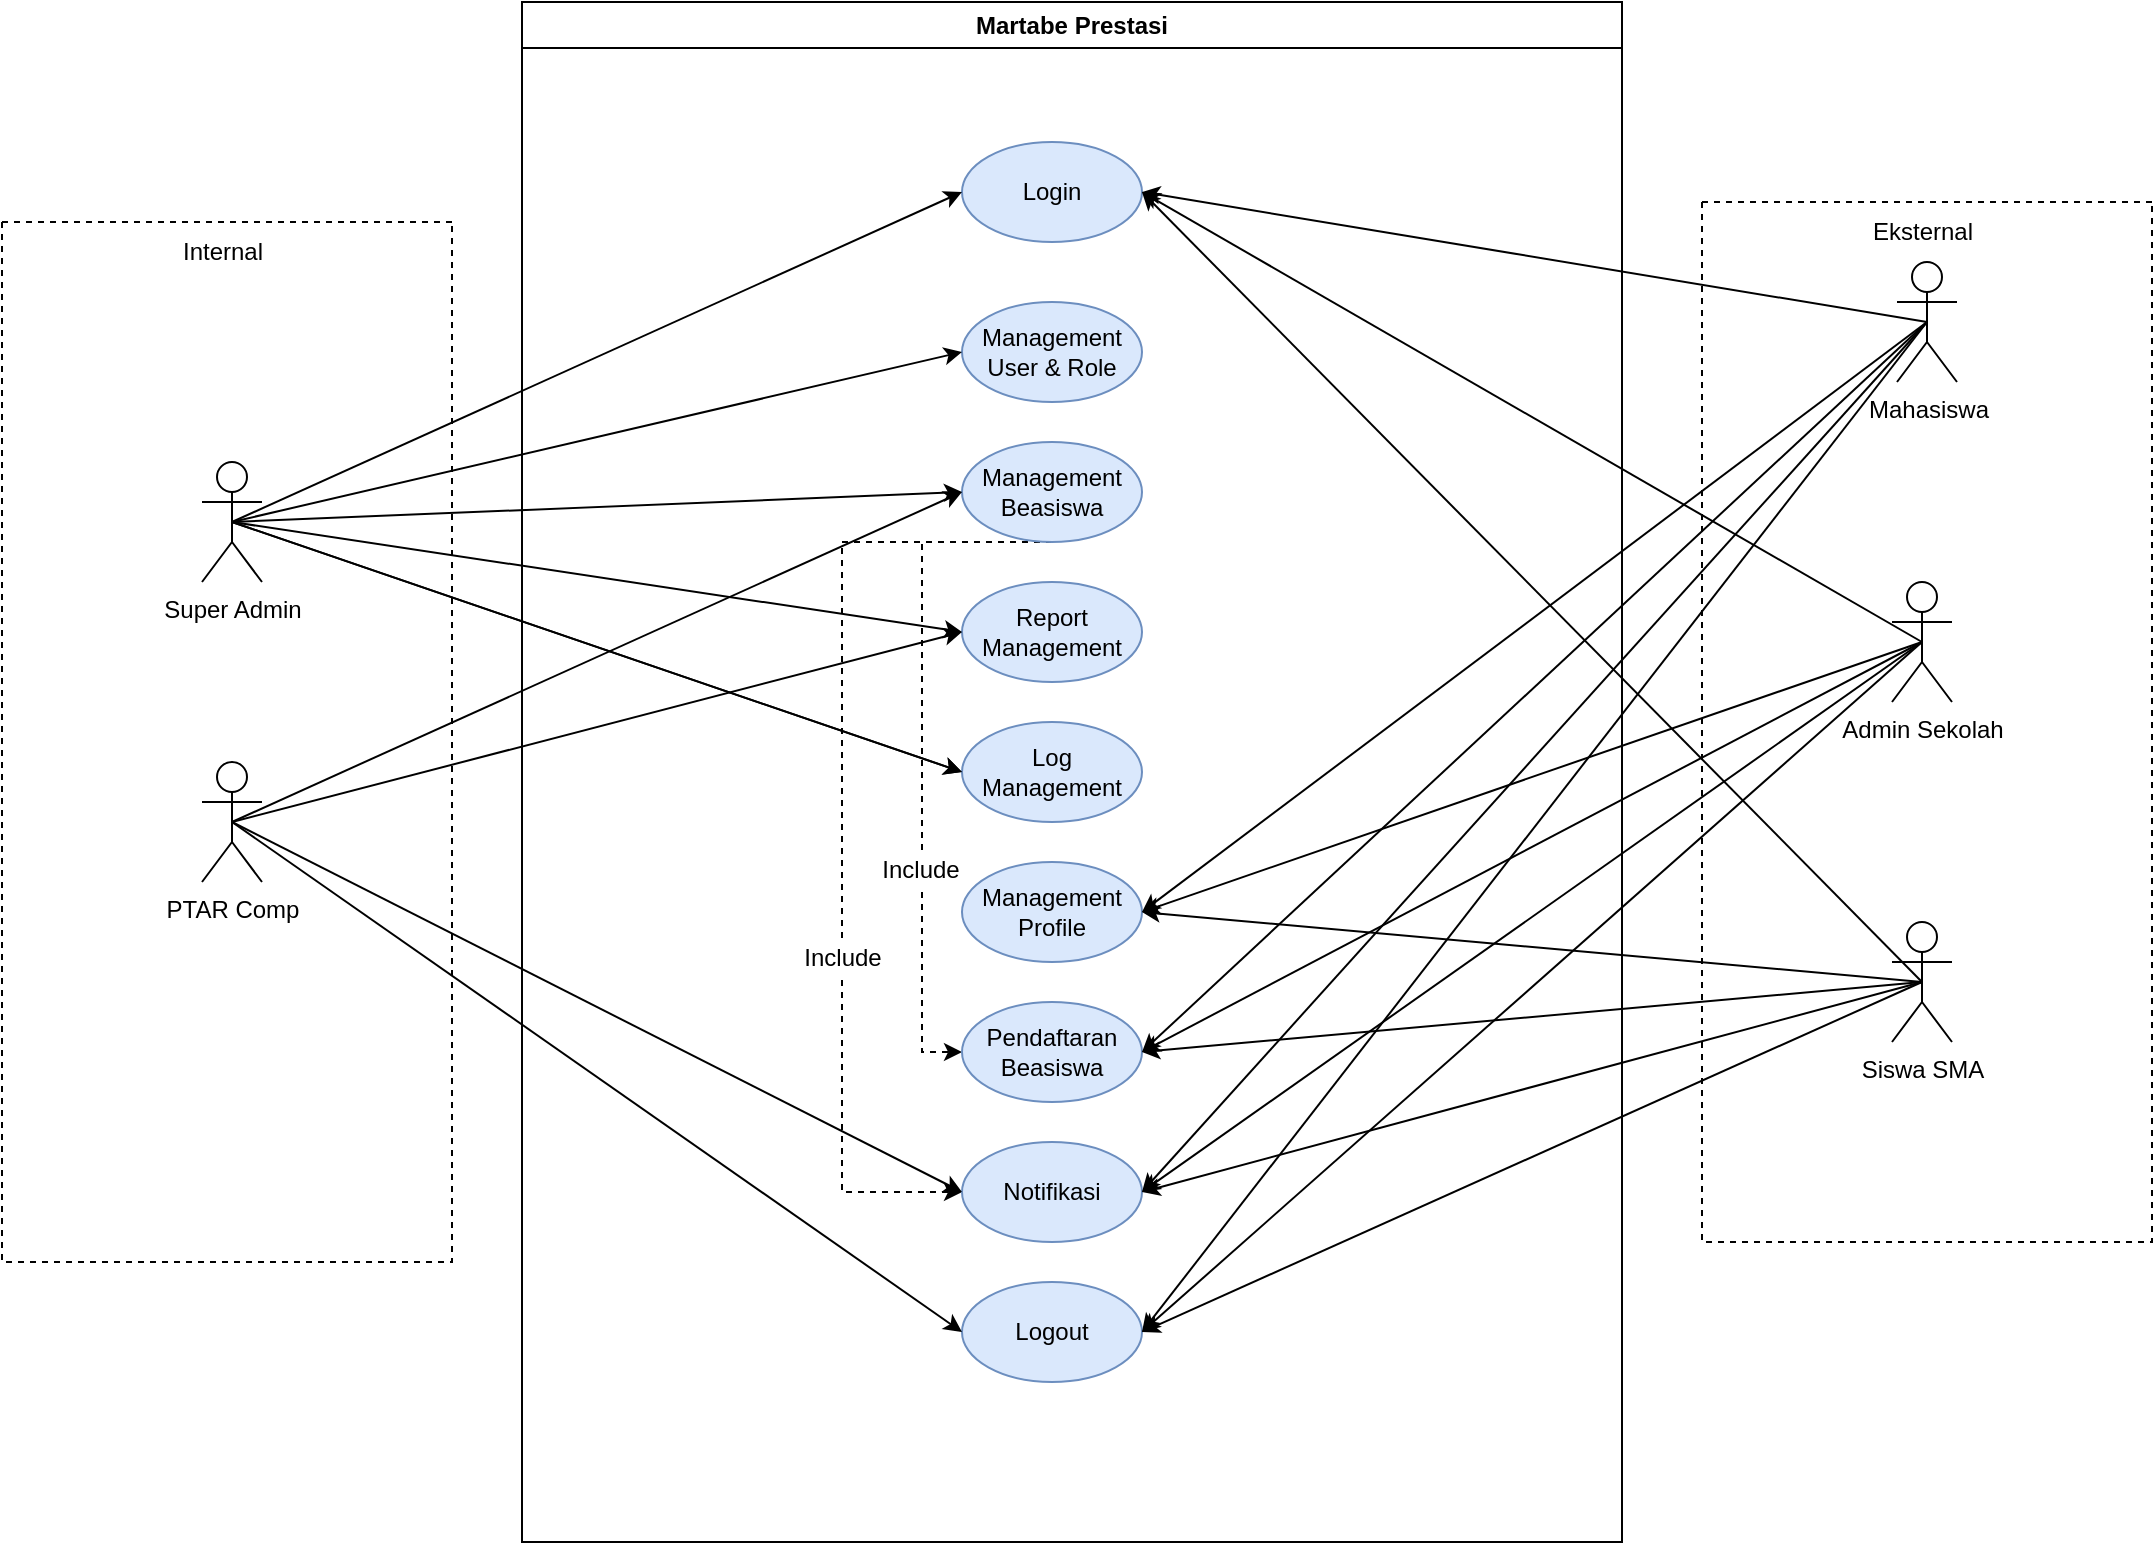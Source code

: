 <mxfile version="25.0.3">
  <diagram name="Page-1" id="Y8HiLLUbflkKypUOfEOZ">
    <mxGraphModel dx="1434" dy="738" grid="1" gridSize="10" guides="1" tooltips="1" connect="1" arrows="1" fold="1" page="1" pageScale="1" pageWidth="850" pageHeight="1100" math="0" shadow="0">
      <root>
        <mxCell id="0" />
        <mxCell id="1" parent="0" />
        <mxCell id="Hf2kUb1GzDJlTwksJy2e-1" value="Martabe Prestasi" style="swimlane;whiteSpace=wrap;html=1;" parent="1" vertex="1">
          <mxGeometry x="280" y="180" width="550" height="770" as="geometry" />
        </mxCell>
        <mxCell id="Hf2kUb1GzDJlTwksJy2e-5" value="Login" style="ellipse;whiteSpace=wrap;html=1;fillColor=#dae8fc;strokeColor=#6c8ebf;" parent="Hf2kUb1GzDJlTwksJy2e-1" vertex="1">
          <mxGeometry x="220" y="70" width="90" height="50" as="geometry" />
        </mxCell>
        <mxCell id="Hf2kUb1GzDJlTwksJy2e-6" value="Management User &amp;amp; Role" style="ellipse;whiteSpace=wrap;html=1;fillColor=#dae8fc;strokeColor=#6c8ebf;" parent="Hf2kUb1GzDJlTwksJy2e-1" vertex="1">
          <mxGeometry x="220" y="150" width="90" height="50" as="geometry" />
        </mxCell>
        <mxCell id="Hf2kUb1GzDJlTwksJy2e-53" style="edgeStyle=elbowEdgeStyle;rounded=0;orthogonalLoop=1;jettySize=auto;html=1;exitX=0.5;exitY=1;exitDx=0;exitDy=0;entryX=0;entryY=0.5;entryDx=0;entryDy=0;fontFamily=Helvetica;fontSize=12;fontColor=default;endArrow=classic;endFill=1;dashed=1;" parent="Hf2kUb1GzDJlTwksJy2e-1" source="Hf2kUb1GzDJlTwksJy2e-7" target="Hf2kUb1GzDJlTwksJy2e-13" edge="1">
          <mxGeometry relative="1" as="geometry">
            <Array as="points">
              <mxPoint x="200" y="390" />
            </Array>
          </mxGeometry>
        </mxCell>
        <mxCell id="Hf2kUb1GzDJlTwksJy2e-55" value="Include" style="edgeLabel;html=1;align=center;verticalAlign=middle;resizable=0;points=[];dashed=1;strokeColor=default;fontFamily=Helvetica;fontSize=12;fontColor=default;fillColor=default;gradientColor=none;" parent="Hf2kUb1GzDJlTwksJy2e-53" vertex="1" connectable="0">
          <mxGeometry x="0.344" y="-1" relative="1" as="geometry">
            <mxPoint as="offset" />
          </mxGeometry>
        </mxCell>
        <mxCell id="Hf2kUb1GzDJlTwksJy2e-56" style="edgeStyle=elbowEdgeStyle;rounded=0;orthogonalLoop=1;jettySize=auto;html=1;exitX=0.5;exitY=1;exitDx=0;exitDy=0;entryX=0;entryY=0.5;entryDx=0;entryDy=0;fontFamily=Helvetica;fontSize=12;fontColor=default;dashed=1;" parent="Hf2kUb1GzDJlTwksJy2e-1" source="Hf2kUb1GzDJlTwksJy2e-7" target="Hf2kUb1GzDJlTwksJy2e-26" edge="1">
          <mxGeometry relative="1" as="geometry">
            <Array as="points">
              <mxPoint x="160" y="430" />
            </Array>
          </mxGeometry>
        </mxCell>
        <mxCell id="Hf2kUb1GzDJlTwksJy2e-57" value="Include" style="edgeLabel;html=1;align=center;verticalAlign=middle;resizable=0;points=[];dashed=1;strokeColor=default;fontFamily=Helvetica;fontSize=12;fontColor=default;fillColor=default;gradientColor=none;" parent="Hf2kUb1GzDJlTwksJy2e-56" vertex="1" connectable="0">
          <mxGeometry x="0.278" relative="1" as="geometry">
            <mxPoint as="offset" />
          </mxGeometry>
        </mxCell>
        <mxCell id="Hf2kUb1GzDJlTwksJy2e-7" value="Management Beasiswa" style="ellipse;whiteSpace=wrap;html=1;fillColor=#dae8fc;strokeColor=#6c8ebf;" parent="Hf2kUb1GzDJlTwksJy2e-1" vertex="1">
          <mxGeometry x="220" y="220" width="90" height="50" as="geometry" />
        </mxCell>
        <mxCell id="Hf2kUb1GzDJlTwksJy2e-10" value="Report Management" style="ellipse;whiteSpace=wrap;html=1;fillColor=#dae8fc;strokeColor=#6c8ebf;" parent="Hf2kUb1GzDJlTwksJy2e-1" vertex="1">
          <mxGeometry x="220" y="290" width="90" height="50" as="geometry" />
        </mxCell>
        <mxCell id="Hf2kUb1GzDJlTwksJy2e-11" value="Log Management" style="ellipse;whiteSpace=wrap;html=1;fillColor=#dae8fc;strokeColor=#6c8ebf;" parent="Hf2kUb1GzDJlTwksJy2e-1" vertex="1">
          <mxGeometry x="220" y="360" width="90" height="50" as="geometry" />
        </mxCell>
        <mxCell id="Hf2kUb1GzDJlTwksJy2e-12" value="Management Profile" style="ellipse;whiteSpace=wrap;html=1;fillColor=#dae8fc;strokeColor=#6c8ebf;" parent="Hf2kUb1GzDJlTwksJy2e-1" vertex="1">
          <mxGeometry x="220" y="430" width="90" height="50" as="geometry" />
        </mxCell>
        <mxCell id="Hf2kUb1GzDJlTwksJy2e-13" value="Pendaftaran Beasiswa" style="ellipse;whiteSpace=wrap;html=1;fillColor=#dae8fc;strokeColor=#6c8ebf;" parent="Hf2kUb1GzDJlTwksJy2e-1" vertex="1">
          <mxGeometry x="220" y="500" width="90" height="50" as="geometry" />
        </mxCell>
        <mxCell id="Hf2kUb1GzDJlTwksJy2e-26" value="Notifikasi" style="ellipse;whiteSpace=wrap;html=1;fillColor=#dae8fc;strokeColor=#6c8ebf;" parent="Hf2kUb1GzDJlTwksJy2e-1" vertex="1">
          <mxGeometry x="220" y="570" width="90" height="50" as="geometry" />
        </mxCell>
        <mxCell id="Hf2kUb1GzDJlTwksJy2e-27" value="Logout" style="ellipse;whiteSpace=wrap;html=1;fillColor=#dae8fc;strokeColor=#6c8ebf;" parent="Hf2kUb1GzDJlTwksJy2e-1" vertex="1">
          <mxGeometry x="220" y="640" width="90" height="50" as="geometry" />
        </mxCell>
        <mxCell id="Hf2kUb1GzDJlTwksJy2e-42" style="rounded=0;orthogonalLoop=1;jettySize=auto;html=1;exitX=0.5;exitY=0.5;exitDx=0;exitDy=0;exitPerimeter=0;entryX=0;entryY=0.5;entryDx=0;entryDy=0;" parent="1" source="Hf2kUb1GzDJlTwksJy2e-2" target="Hf2kUb1GzDJlTwksJy2e-7" edge="1">
          <mxGeometry relative="1" as="geometry" />
        </mxCell>
        <mxCell id="Hf2kUb1GzDJlTwksJy2e-43" style="rounded=0;orthogonalLoop=1;jettySize=auto;html=1;exitX=0.5;exitY=0.5;exitDx=0;exitDy=0;exitPerimeter=0;entryX=0;entryY=0.5;entryDx=0;entryDy=0;" parent="1" source="Hf2kUb1GzDJlTwksJy2e-2" target="Hf2kUb1GzDJlTwksJy2e-10" edge="1">
          <mxGeometry relative="1" as="geometry" />
        </mxCell>
        <mxCell id="Hf2kUb1GzDJlTwksJy2e-44" style="rounded=0;orthogonalLoop=1;jettySize=auto;html=1;entryX=0;entryY=0.5;entryDx=0;entryDy=0;exitX=0.5;exitY=0.5;exitDx=0;exitDy=0;exitPerimeter=0;" parent="1" source="Hf2kUb1GzDJlTwksJy2e-14" target="Hf2kUb1GzDJlTwksJy2e-11" edge="1">
          <mxGeometry relative="1" as="geometry" />
        </mxCell>
        <mxCell id="Hf2kUb1GzDJlTwksJy2e-45" style="rounded=0;orthogonalLoop=1;jettySize=auto;html=1;exitX=0.5;exitY=0.5;exitDx=0;exitDy=0;exitPerimeter=0;entryX=0;entryY=0.5;entryDx=0;entryDy=0;" parent="1" source="Hf2kUb1GzDJlTwksJy2e-2" target="Hf2kUb1GzDJlTwksJy2e-26" edge="1">
          <mxGeometry relative="1" as="geometry" />
        </mxCell>
        <mxCell id="Hf2kUb1GzDJlTwksJy2e-46" style="rounded=0;orthogonalLoop=1;jettySize=auto;html=1;exitX=0.5;exitY=0.5;exitDx=0;exitDy=0;exitPerimeter=0;entryX=0;entryY=0.5;entryDx=0;entryDy=0;" parent="1" source="Hf2kUb1GzDJlTwksJy2e-2" target="Hf2kUb1GzDJlTwksJy2e-27" edge="1">
          <mxGeometry relative="1" as="geometry" />
        </mxCell>
        <mxCell id="Hf2kUb1GzDJlTwksJy2e-2" value="PTAR Comp" style="shape=umlActor;verticalLabelPosition=bottom;verticalAlign=top;html=1;outlineConnect=0;" parent="1" vertex="1">
          <mxGeometry x="120" y="560" width="30" height="60" as="geometry" />
        </mxCell>
        <mxCell id="Hf2kUb1GzDJlTwksJy2e-37" style="rounded=0;orthogonalLoop=1;jettySize=auto;html=1;exitX=0.5;exitY=0.5;exitDx=0;exitDy=0;exitPerimeter=0;entryX=1;entryY=0.5;entryDx=0;entryDy=0;" parent="1" source="Hf2kUb1GzDJlTwksJy2e-3" target="Hf2kUb1GzDJlTwksJy2e-5" edge="1">
          <mxGeometry relative="1" as="geometry" />
        </mxCell>
        <mxCell id="Hf2kUb1GzDJlTwksJy2e-38" style="rounded=0;orthogonalLoop=1;jettySize=auto;html=1;exitX=0.5;exitY=0.5;exitDx=0;exitDy=0;exitPerimeter=0;entryX=1;entryY=0.5;entryDx=0;entryDy=0;" parent="1" source="Hf2kUb1GzDJlTwksJy2e-3" target="Hf2kUb1GzDJlTwksJy2e-12" edge="1">
          <mxGeometry relative="1" as="geometry" />
        </mxCell>
        <mxCell id="Hf2kUb1GzDJlTwksJy2e-39" style="rounded=0;orthogonalLoop=1;jettySize=auto;html=1;exitX=0.5;exitY=0.5;exitDx=0;exitDy=0;exitPerimeter=0;entryX=1;entryY=0.5;entryDx=0;entryDy=0;" parent="1" source="Hf2kUb1GzDJlTwksJy2e-3" target="Hf2kUb1GzDJlTwksJy2e-13" edge="1">
          <mxGeometry relative="1" as="geometry" />
        </mxCell>
        <mxCell id="Hf2kUb1GzDJlTwksJy2e-40" style="rounded=0;orthogonalLoop=1;jettySize=auto;html=1;exitX=0.5;exitY=0.5;exitDx=0;exitDy=0;exitPerimeter=0;entryX=1;entryY=0.5;entryDx=0;entryDy=0;" parent="1" source="Hf2kUb1GzDJlTwksJy2e-3" target="Hf2kUb1GzDJlTwksJy2e-26" edge="1">
          <mxGeometry relative="1" as="geometry" />
        </mxCell>
        <mxCell id="Hf2kUb1GzDJlTwksJy2e-41" style="rounded=0;orthogonalLoop=1;jettySize=auto;html=1;exitX=0.5;exitY=0.5;exitDx=0;exitDy=0;exitPerimeter=0;entryX=1;entryY=0.5;entryDx=0;entryDy=0;" parent="1" source="Hf2kUb1GzDJlTwksJy2e-3" target="Hf2kUb1GzDJlTwksJy2e-27" edge="1">
          <mxGeometry relative="1" as="geometry" />
        </mxCell>
        <mxCell id="Hf2kUb1GzDJlTwksJy2e-24" style="rounded=0;orthogonalLoop=1;jettySize=auto;html=1;exitX=0.5;exitY=0.5;exitDx=0;exitDy=0;exitPerimeter=0;entryX=1;entryY=0.5;entryDx=0;entryDy=0;" parent="1" source="Hf2kUb1GzDJlTwksJy2e-8" target="Hf2kUb1GzDJlTwksJy2e-5" edge="1">
          <mxGeometry relative="1" as="geometry" />
        </mxCell>
        <mxCell id="Hf2kUb1GzDJlTwksJy2e-25" style="rounded=0;orthogonalLoop=1;jettySize=auto;html=1;exitX=0.5;exitY=0.5;exitDx=0;exitDy=0;exitPerimeter=0;entryX=1;entryY=0.5;entryDx=0;entryDy=0;" parent="1" source="Hf2kUb1GzDJlTwksJy2e-8" target="Hf2kUb1GzDJlTwksJy2e-12" edge="1">
          <mxGeometry relative="1" as="geometry" />
        </mxCell>
        <mxCell id="Hf2kUb1GzDJlTwksJy2e-28" style="rounded=0;orthogonalLoop=1;jettySize=auto;html=1;exitX=0.5;exitY=0.5;exitDx=0;exitDy=0;exitPerimeter=0;entryX=1;entryY=0.5;entryDx=0;entryDy=0;" parent="1" source="Hf2kUb1GzDJlTwksJy2e-8" target="Hf2kUb1GzDJlTwksJy2e-13" edge="1">
          <mxGeometry relative="1" as="geometry" />
        </mxCell>
        <mxCell id="Hf2kUb1GzDJlTwksJy2e-29" style="rounded=0;orthogonalLoop=1;jettySize=auto;html=1;exitX=0.5;exitY=0.5;exitDx=0;exitDy=0;exitPerimeter=0;entryX=1;entryY=0.5;entryDx=0;entryDy=0;" parent="1" source="Hf2kUb1GzDJlTwksJy2e-8" target="Hf2kUb1GzDJlTwksJy2e-26" edge="1">
          <mxGeometry relative="1" as="geometry" />
        </mxCell>
        <mxCell id="Hf2kUb1GzDJlTwksJy2e-30" style="rounded=0;orthogonalLoop=1;jettySize=auto;html=1;exitX=0.5;exitY=0.5;exitDx=0;exitDy=0;exitPerimeter=0;entryX=1;entryY=0.5;entryDx=0;entryDy=0;" parent="1" source="Hf2kUb1GzDJlTwksJy2e-8" target="Hf2kUb1GzDJlTwksJy2e-27" edge="1">
          <mxGeometry relative="1" as="geometry" />
        </mxCell>
        <mxCell id="Hf2kUb1GzDJlTwksJy2e-32" style="rounded=0;orthogonalLoop=1;jettySize=auto;html=1;exitX=0.5;exitY=0.5;exitDx=0;exitDy=0;exitPerimeter=0;entryX=1;entryY=0.5;entryDx=0;entryDy=0;" parent="1" source="Hf2kUb1GzDJlTwksJy2e-9" target="Hf2kUb1GzDJlTwksJy2e-5" edge="1">
          <mxGeometry relative="1" as="geometry" />
        </mxCell>
        <mxCell id="Hf2kUb1GzDJlTwksJy2e-33" style="rounded=0;orthogonalLoop=1;jettySize=auto;html=1;exitX=0.5;exitY=0.5;exitDx=0;exitDy=0;exitPerimeter=0;entryX=1;entryY=0.5;entryDx=0;entryDy=0;" parent="1" source="Hf2kUb1GzDJlTwksJy2e-9" target="Hf2kUb1GzDJlTwksJy2e-12" edge="1">
          <mxGeometry relative="1" as="geometry" />
        </mxCell>
        <mxCell id="Hf2kUb1GzDJlTwksJy2e-34" style="rounded=0;orthogonalLoop=1;jettySize=auto;html=1;exitX=0.5;exitY=0.5;exitDx=0;exitDy=0;exitPerimeter=0;entryX=1;entryY=0.5;entryDx=0;entryDy=0;" parent="1" source="Hf2kUb1GzDJlTwksJy2e-9" target="Hf2kUb1GzDJlTwksJy2e-13" edge="1">
          <mxGeometry relative="1" as="geometry" />
        </mxCell>
        <mxCell id="Hf2kUb1GzDJlTwksJy2e-35" style="rounded=0;orthogonalLoop=1;jettySize=auto;html=1;exitX=0.5;exitY=0.5;exitDx=0;exitDy=0;exitPerimeter=0;entryX=1;entryY=0.5;entryDx=0;entryDy=0;" parent="1" source="Hf2kUb1GzDJlTwksJy2e-9" target="Hf2kUb1GzDJlTwksJy2e-26" edge="1">
          <mxGeometry relative="1" as="geometry" />
        </mxCell>
        <mxCell id="Hf2kUb1GzDJlTwksJy2e-36" style="rounded=0;orthogonalLoop=1;jettySize=auto;html=1;exitX=0.5;exitY=0.5;exitDx=0;exitDy=0;exitPerimeter=0;entryX=1;entryY=0.5;entryDx=0;entryDy=0;" parent="1" source="Hf2kUb1GzDJlTwksJy2e-9" target="Hf2kUb1GzDJlTwksJy2e-27" edge="1">
          <mxGeometry relative="1" as="geometry" />
        </mxCell>
        <mxCell id="Hf2kUb1GzDJlTwksJy2e-16" style="rounded=0;orthogonalLoop=1;jettySize=auto;html=1;exitX=0.5;exitY=0.5;exitDx=0;exitDy=0;exitPerimeter=0;entryX=0;entryY=0.5;entryDx=0;entryDy=0;" parent="1" source="Hf2kUb1GzDJlTwksJy2e-14" target="Hf2kUb1GzDJlTwksJy2e-5" edge="1">
          <mxGeometry relative="1" as="geometry" />
        </mxCell>
        <mxCell id="Hf2kUb1GzDJlTwksJy2e-17" style="rounded=0;orthogonalLoop=1;jettySize=auto;html=1;exitX=0.5;exitY=0.5;exitDx=0;exitDy=0;exitPerimeter=0;entryX=0;entryY=0.5;entryDx=0;entryDy=0;" parent="1" source="Hf2kUb1GzDJlTwksJy2e-14" target="Hf2kUb1GzDJlTwksJy2e-6" edge="1">
          <mxGeometry relative="1" as="geometry" />
        </mxCell>
        <mxCell id="Hf2kUb1GzDJlTwksJy2e-18" style="rounded=0;orthogonalLoop=1;jettySize=auto;html=1;exitX=0.5;exitY=0.5;exitDx=0;exitDy=0;exitPerimeter=0;entryX=0;entryY=0.5;entryDx=0;entryDy=0;" parent="1" source="Hf2kUb1GzDJlTwksJy2e-14" target="Hf2kUb1GzDJlTwksJy2e-7" edge="1">
          <mxGeometry relative="1" as="geometry" />
        </mxCell>
        <mxCell id="Hf2kUb1GzDJlTwksJy2e-19" style="rounded=0;orthogonalLoop=1;jettySize=auto;html=1;exitX=0.5;exitY=0.5;exitDx=0;exitDy=0;exitPerimeter=0;entryX=0;entryY=0.5;entryDx=0;entryDy=0;" parent="1" source="Hf2kUb1GzDJlTwksJy2e-14" target="Hf2kUb1GzDJlTwksJy2e-10" edge="1">
          <mxGeometry relative="1" as="geometry" />
        </mxCell>
        <mxCell id="Hf2kUb1GzDJlTwksJy2e-20" style="rounded=0;orthogonalLoop=1;jettySize=auto;html=1;exitX=0.5;exitY=0.5;exitDx=0;exitDy=0;exitPerimeter=0;entryX=0;entryY=0.5;entryDx=0;entryDy=0;" parent="1" source="Hf2kUb1GzDJlTwksJy2e-14" target="Hf2kUb1GzDJlTwksJy2e-11" edge="1">
          <mxGeometry relative="1" as="geometry" />
        </mxCell>
        <mxCell id="Hf2kUb1GzDJlTwksJy2e-14" value="Super Admin" style="shape=umlActor;verticalLabelPosition=bottom;verticalAlign=top;html=1;outlineConnect=0;" parent="1" vertex="1">
          <mxGeometry x="120" y="410" width="30" height="60" as="geometry" />
        </mxCell>
        <mxCell id="Hf2kUb1GzDJlTwksJy2e-50" value="" style="swimlane;startSize=0;dashed=1;strokeColor=default;align=center;verticalAlign=middle;fontFamily=Helvetica;fontSize=12;fontColor=default;fillColor=default;gradientColor=none;" parent="1" vertex="1">
          <mxGeometry x="870" y="280" width="225" height="520" as="geometry" />
        </mxCell>
        <mxCell id="Hf2kUb1GzDJlTwksJy2e-51" value="Eksternal" style="text;html=1;align=center;verticalAlign=middle;resizable=0;points=[];autosize=1;strokeColor=none;fillColor=none;fontFamily=Helvetica;fontSize=12;fontColor=default;" parent="Hf2kUb1GzDJlTwksJy2e-50" vertex="1">
          <mxGeometry x="75" width="70" height="30" as="geometry" />
        </mxCell>
        <mxCell id="Hf2kUb1GzDJlTwksJy2e-9" value="Admin Sekolah" style="shape=umlActor;verticalLabelPosition=bottom;verticalAlign=top;html=1;outlineConnect=0;" parent="Hf2kUb1GzDJlTwksJy2e-50" vertex="1">
          <mxGeometry x="95" y="190" width="30" height="60" as="geometry" />
        </mxCell>
        <mxCell id="Hf2kUb1GzDJlTwksJy2e-8" value="Mahasiswa" style="shape=umlActor;verticalLabelPosition=bottom;verticalAlign=top;html=1;outlineConnect=0;" parent="Hf2kUb1GzDJlTwksJy2e-50" vertex="1">
          <mxGeometry x="97.5" y="30" width="30" height="60" as="geometry" />
        </mxCell>
        <mxCell id="Hf2kUb1GzDJlTwksJy2e-3" value="Siswa SMA" style="shape=umlActor;verticalLabelPosition=bottom;verticalAlign=top;html=1;outlineConnect=0;" parent="Hf2kUb1GzDJlTwksJy2e-50" vertex="1">
          <mxGeometry x="95" y="360" width="30" height="60" as="geometry" />
        </mxCell>
        <mxCell id="Hf2kUb1GzDJlTwksJy2e-48" value="" style="swimlane;startSize=0;dashed=1;strokeColor=default;align=center;verticalAlign=middle;fontFamily=Helvetica;fontSize=12;fontColor=default;fillColor=default;gradientColor=none;" parent="1" vertex="1">
          <mxGeometry x="20" y="290" width="225" height="520" as="geometry" />
        </mxCell>
        <mxCell id="Hf2kUb1GzDJlTwksJy2e-49" value="Internal" style="text;html=1;align=center;verticalAlign=middle;resizable=0;points=[];autosize=1;strokeColor=none;fillColor=none;fontFamily=Helvetica;fontSize=12;fontColor=default;" parent="Hf2kUb1GzDJlTwksJy2e-48" vertex="1">
          <mxGeometry x="80" width="60" height="30" as="geometry" />
        </mxCell>
      </root>
    </mxGraphModel>
  </diagram>
</mxfile>
